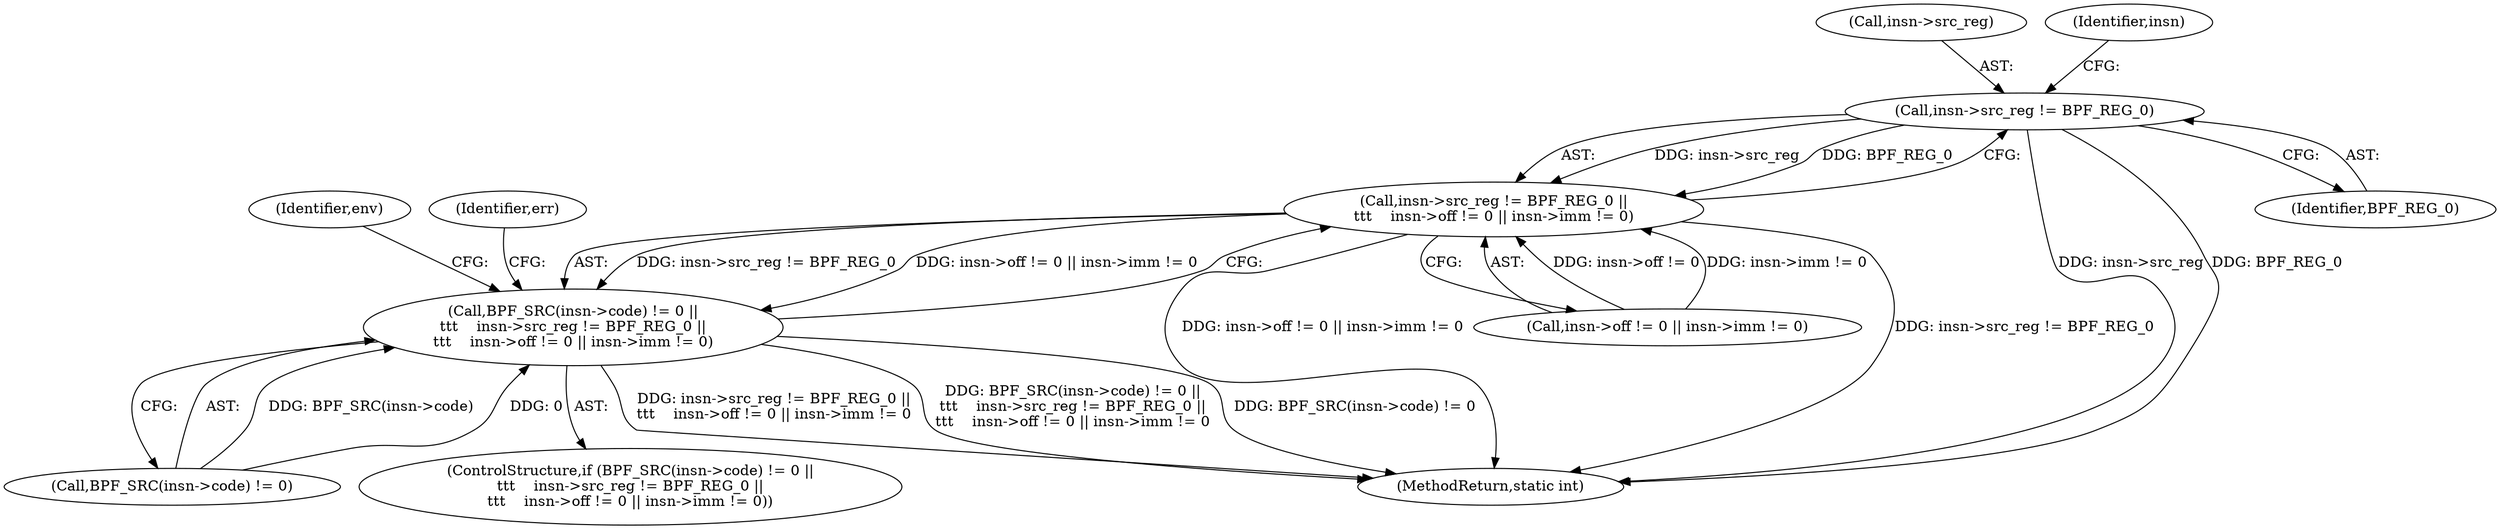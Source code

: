 digraph "0_linux_95a762e2c8c942780948091f8f2a4f32fce1ac6f@pointer" {
"1000152" [label="(Call,insn->src_reg != BPF_REG_0)"];
"1000151" [label="(Call,insn->src_reg != BPF_REG_0 ||\n\t\t\t    insn->off != 0 || insn->imm != 0)"];
"1000144" [label="(Call,BPF_SRC(insn->code) != 0 ||\n\t\t\t    insn->src_reg != BPF_REG_0 ||\n\t\t\t    insn->off != 0 || insn->imm != 0)"];
"1000157" [label="(Call,insn->off != 0 || insn->imm != 0)"];
"1000145" [label="(Call,BPF_SRC(insn->code) != 0)"];
"1000144" [label="(Call,BPF_SRC(insn->code) != 0 ||\n\t\t\t    insn->src_reg != BPF_REG_0 ||\n\t\t\t    insn->off != 0 || insn->imm != 0)"];
"1000153" [label="(Call,insn->src_reg)"];
"1000170" [label="(Identifier,env)"];
"1000222" [label="(Identifier,err)"];
"1000151" [label="(Call,insn->src_reg != BPF_REG_0 ||\n\t\t\t    insn->off != 0 || insn->imm != 0)"];
"1000630" [label="(MethodReturn,static int)"];
"1000152" [label="(Call,insn->src_reg != BPF_REG_0)"];
"1000143" [label="(ControlStructure,if (BPF_SRC(insn->code) != 0 ||\n\t\t\t    insn->src_reg != BPF_REG_0 ||\n\t\t\t    insn->off != 0 || insn->imm != 0))"];
"1000156" [label="(Identifier,BPF_REG_0)"];
"1000160" [label="(Identifier,insn)"];
"1000152" -> "1000151"  [label="AST: "];
"1000152" -> "1000156"  [label="CFG: "];
"1000153" -> "1000152"  [label="AST: "];
"1000156" -> "1000152"  [label="AST: "];
"1000160" -> "1000152"  [label="CFG: "];
"1000151" -> "1000152"  [label="CFG: "];
"1000152" -> "1000630"  [label="DDG: insn->src_reg"];
"1000152" -> "1000630"  [label="DDG: BPF_REG_0"];
"1000152" -> "1000151"  [label="DDG: insn->src_reg"];
"1000152" -> "1000151"  [label="DDG: BPF_REG_0"];
"1000151" -> "1000144"  [label="AST: "];
"1000151" -> "1000157"  [label="CFG: "];
"1000157" -> "1000151"  [label="AST: "];
"1000144" -> "1000151"  [label="CFG: "];
"1000151" -> "1000630"  [label="DDG: insn->off != 0 || insn->imm != 0"];
"1000151" -> "1000630"  [label="DDG: insn->src_reg != BPF_REG_0"];
"1000151" -> "1000144"  [label="DDG: insn->src_reg != BPF_REG_0"];
"1000151" -> "1000144"  [label="DDG: insn->off != 0 || insn->imm != 0"];
"1000157" -> "1000151"  [label="DDG: insn->off != 0"];
"1000157" -> "1000151"  [label="DDG: insn->imm != 0"];
"1000144" -> "1000143"  [label="AST: "];
"1000144" -> "1000145"  [label="CFG: "];
"1000145" -> "1000144"  [label="AST: "];
"1000170" -> "1000144"  [label="CFG: "];
"1000222" -> "1000144"  [label="CFG: "];
"1000144" -> "1000630"  [label="DDG: insn->src_reg != BPF_REG_0 ||\n\t\t\t    insn->off != 0 || insn->imm != 0"];
"1000144" -> "1000630"  [label="DDG: BPF_SRC(insn->code) != 0 ||\n\t\t\t    insn->src_reg != BPF_REG_0 ||\n\t\t\t    insn->off != 0 || insn->imm != 0"];
"1000144" -> "1000630"  [label="DDG: BPF_SRC(insn->code) != 0"];
"1000145" -> "1000144"  [label="DDG: BPF_SRC(insn->code)"];
"1000145" -> "1000144"  [label="DDG: 0"];
}
